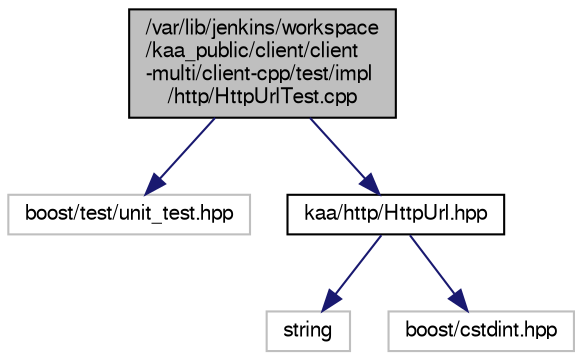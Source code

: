 digraph "/var/lib/jenkins/workspace/kaa_public/client/client-multi/client-cpp/test/impl/http/HttpUrlTest.cpp"
{
  bgcolor="transparent";
  edge [fontname="FreeSans",fontsize="10",labelfontname="FreeSans",labelfontsize="10"];
  node [fontname="FreeSans",fontsize="10",shape=record];
  Node1 [label="/var/lib/jenkins/workspace\l/kaa_public/client/client\l-multi/client-cpp/test/impl\l/http/HttpUrlTest.cpp",height=0.2,width=0.4,color="black", fillcolor="grey75", style="filled" fontcolor="black"];
  Node1 -> Node2 [color="midnightblue",fontsize="10",style="solid",fontname="FreeSans"];
  Node2 [label="boost/test/unit_test.hpp",height=0.2,width=0.4,color="grey75"];
  Node1 -> Node3 [color="midnightblue",fontsize="10",style="solid",fontname="FreeSans"];
  Node3 [label="kaa/http/HttpUrl.hpp",height=0.2,width=0.4,color="black",URL="$HttpUrl_8hpp.html"];
  Node3 -> Node4 [color="midnightblue",fontsize="10",style="solid",fontname="FreeSans"];
  Node4 [label="string",height=0.2,width=0.4,color="grey75"];
  Node3 -> Node5 [color="midnightblue",fontsize="10",style="solid",fontname="FreeSans"];
  Node5 [label="boost/cstdint.hpp",height=0.2,width=0.4,color="grey75"];
}
